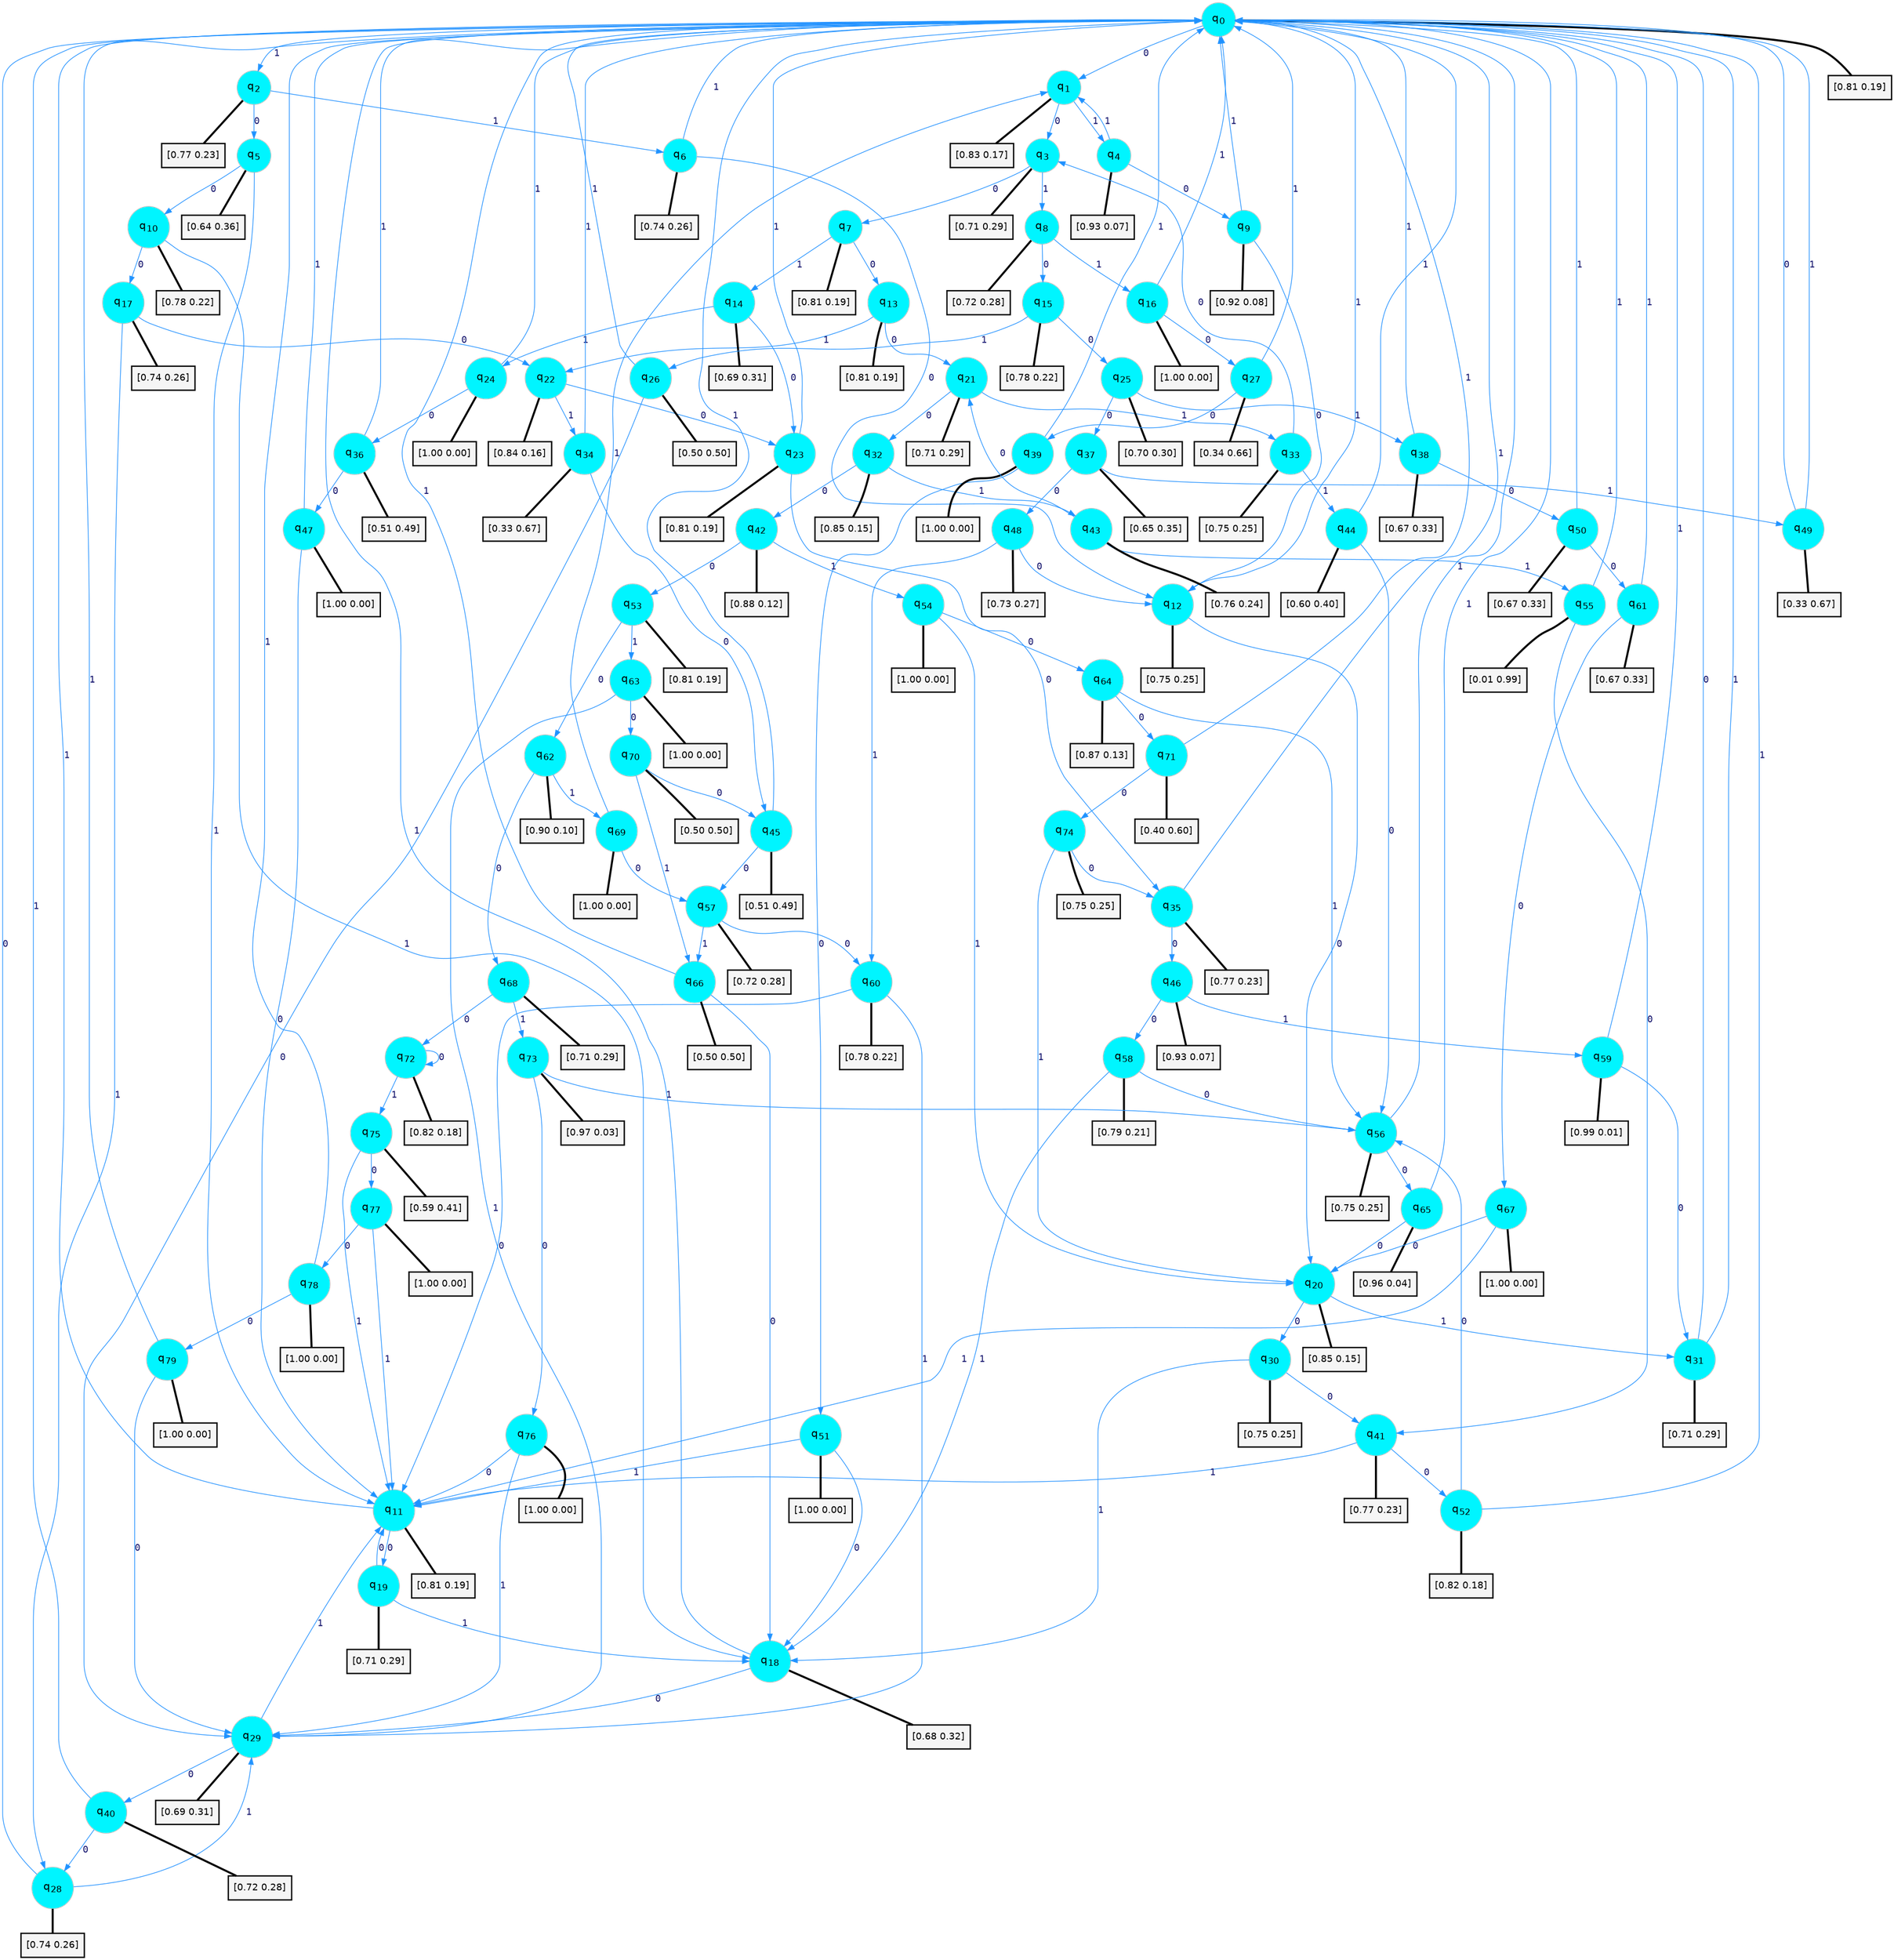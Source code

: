 digraph G {
graph [
bgcolor=transparent, dpi=300, rankdir=TD, size="40,25"];
node [
color=gray, fillcolor=turquoise1, fontcolor=black, fontname=Helvetica, fontsize=16, fontweight=bold, shape=circle, style=filled];
edge [
arrowsize=1, color=dodgerblue1, fontcolor=midnightblue, fontname=courier, fontweight=bold, penwidth=1, style=solid, weight=20];
0[label=<q<SUB>0</SUB>>];
1[label=<q<SUB>1</SUB>>];
2[label=<q<SUB>2</SUB>>];
3[label=<q<SUB>3</SUB>>];
4[label=<q<SUB>4</SUB>>];
5[label=<q<SUB>5</SUB>>];
6[label=<q<SUB>6</SUB>>];
7[label=<q<SUB>7</SUB>>];
8[label=<q<SUB>8</SUB>>];
9[label=<q<SUB>9</SUB>>];
10[label=<q<SUB>10</SUB>>];
11[label=<q<SUB>11</SUB>>];
12[label=<q<SUB>12</SUB>>];
13[label=<q<SUB>13</SUB>>];
14[label=<q<SUB>14</SUB>>];
15[label=<q<SUB>15</SUB>>];
16[label=<q<SUB>16</SUB>>];
17[label=<q<SUB>17</SUB>>];
18[label=<q<SUB>18</SUB>>];
19[label=<q<SUB>19</SUB>>];
20[label=<q<SUB>20</SUB>>];
21[label=<q<SUB>21</SUB>>];
22[label=<q<SUB>22</SUB>>];
23[label=<q<SUB>23</SUB>>];
24[label=<q<SUB>24</SUB>>];
25[label=<q<SUB>25</SUB>>];
26[label=<q<SUB>26</SUB>>];
27[label=<q<SUB>27</SUB>>];
28[label=<q<SUB>28</SUB>>];
29[label=<q<SUB>29</SUB>>];
30[label=<q<SUB>30</SUB>>];
31[label=<q<SUB>31</SUB>>];
32[label=<q<SUB>32</SUB>>];
33[label=<q<SUB>33</SUB>>];
34[label=<q<SUB>34</SUB>>];
35[label=<q<SUB>35</SUB>>];
36[label=<q<SUB>36</SUB>>];
37[label=<q<SUB>37</SUB>>];
38[label=<q<SUB>38</SUB>>];
39[label=<q<SUB>39</SUB>>];
40[label=<q<SUB>40</SUB>>];
41[label=<q<SUB>41</SUB>>];
42[label=<q<SUB>42</SUB>>];
43[label=<q<SUB>43</SUB>>];
44[label=<q<SUB>44</SUB>>];
45[label=<q<SUB>45</SUB>>];
46[label=<q<SUB>46</SUB>>];
47[label=<q<SUB>47</SUB>>];
48[label=<q<SUB>48</SUB>>];
49[label=<q<SUB>49</SUB>>];
50[label=<q<SUB>50</SUB>>];
51[label=<q<SUB>51</SUB>>];
52[label=<q<SUB>52</SUB>>];
53[label=<q<SUB>53</SUB>>];
54[label=<q<SUB>54</SUB>>];
55[label=<q<SUB>55</SUB>>];
56[label=<q<SUB>56</SUB>>];
57[label=<q<SUB>57</SUB>>];
58[label=<q<SUB>58</SUB>>];
59[label=<q<SUB>59</SUB>>];
60[label=<q<SUB>60</SUB>>];
61[label=<q<SUB>61</SUB>>];
62[label=<q<SUB>62</SUB>>];
63[label=<q<SUB>63</SUB>>];
64[label=<q<SUB>64</SUB>>];
65[label=<q<SUB>65</SUB>>];
66[label=<q<SUB>66</SUB>>];
67[label=<q<SUB>67</SUB>>];
68[label=<q<SUB>68</SUB>>];
69[label=<q<SUB>69</SUB>>];
70[label=<q<SUB>70</SUB>>];
71[label=<q<SUB>71</SUB>>];
72[label=<q<SUB>72</SUB>>];
73[label=<q<SUB>73</SUB>>];
74[label=<q<SUB>74</SUB>>];
75[label=<q<SUB>75</SUB>>];
76[label=<q<SUB>76</SUB>>];
77[label=<q<SUB>77</SUB>>];
78[label=<q<SUB>78</SUB>>];
79[label=<q<SUB>79</SUB>>];
80[label="[0.81 0.19]", shape=box,fontcolor=black, fontname=Helvetica, fontsize=14, penwidth=2, fillcolor=whitesmoke,color=black];
81[label="[0.83 0.17]", shape=box,fontcolor=black, fontname=Helvetica, fontsize=14, penwidth=2, fillcolor=whitesmoke,color=black];
82[label="[0.77 0.23]", shape=box,fontcolor=black, fontname=Helvetica, fontsize=14, penwidth=2, fillcolor=whitesmoke,color=black];
83[label="[0.71 0.29]", shape=box,fontcolor=black, fontname=Helvetica, fontsize=14, penwidth=2, fillcolor=whitesmoke,color=black];
84[label="[0.93 0.07]", shape=box,fontcolor=black, fontname=Helvetica, fontsize=14, penwidth=2, fillcolor=whitesmoke,color=black];
85[label="[0.64 0.36]", shape=box,fontcolor=black, fontname=Helvetica, fontsize=14, penwidth=2, fillcolor=whitesmoke,color=black];
86[label="[0.74 0.26]", shape=box,fontcolor=black, fontname=Helvetica, fontsize=14, penwidth=2, fillcolor=whitesmoke,color=black];
87[label="[0.81 0.19]", shape=box,fontcolor=black, fontname=Helvetica, fontsize=14, penwidth=2, fillcolor=whitesmoke,color=black];
88[label="[0.72 0.28]", shape=box,fontcolor=black, fontname=Helvetica, fontsize=14, penwidth=2, fillcolor=whitesmoke,color=black];
89[label="[0.92 0.08]", shape=box,fontcolor=black, fontname=Helvetica, fontsize=14, penwidth=2, fillcolor=whitesmoke,color=black];
90[label="[0.78 0.22]", shape=box,fontcolor=black, fontname=Helvetica, fontsize=14, penwidth=2, fillcolor=whitesmoke,color=black];
91[label="[0.81 0.19]", shape=box,fontcolor=black, fontname=Helvetica, fontsize=14, penwidth=2, fillcolor=whitesmoke,color=black];
92[label="[0.75 0.25]", shape=box,fontcolor=black, fontname=Helvetica, fontsize=14, penwidth=2, fillcolor=whitesmoke,color=black];
93[label="[0.81 0.19]", shape=box,fontcolor=black, fontname=Helvetica, fontsize=14, penwidth=2, fillcolor=whitesmoke,color=black];
94[label="[0.69 0.31]", shape=box,fontcolor=black, fontname=Helvetica, fontsize=14, penwidth=2, fillcolor=whitesmoke,color=black];
95[label="[0.78 0.22]", shape=box,fontcolor=black, fontname=Helvetica, fontsize=14, penwidth=2, fillcolor=whitesmoke,color=black];
96[label="[1.00 0.00]", shape=box,fontcolor=black, fontname=Helvetica, fontsize=14, penwidth=2, fillcolor=whitesmoke,color=black];
97[label="[0.74 0.26]", shape=box,fontcolor=black, fontname=Helvetica, fontsize=14, penwidth=2, fillcolor=whitesmoke,color=black];
98[label="[0.68 0.32]", shape=box,fontcolor=black, fontname=Helvetica, fontsize=14, penwidth=2, fillcolor=whitesmoke,color=black];
99[label="[0.71 0.29]", shape=box,fontcolor=black, fontname=Helvetica, fontsize=14, penwidth=2, fillcolor=whitesmoke,color=black];
100[label="[0.85 0.15]", shape=box,fontcolor=black, fontname=Helvetica, fontsize=14, penwidth=2, fillcolor=whitesmoke,color=black];
101[label="[0.71 0.29]", shape=box,fontcolor=black, fontname=Helvetica, fontsize=14, penwidth=2, fillcolor=whitesmoke,color=black];
102[label="[0.84 0.16]", shape=box,fontcolor=black, fontname=Helvetica, fontsize=14, penwidth=2, fillcolor=whitesmoke,color=black];
103[label="[0.81 0.19]", shape=box,fontcolor=black, fontname=Helvetica, fontsize=14, penwidth=2, fillcolor=whitesmoke,color=black];
104[label="[1.00 0.00]", shape=box,fontcolor=black, fontname=Helvetica, fontsize=14, penwidth=2, fillcolor=whitesmoke,color=black];
105[label="[0.70 0.30]", shape=box,fontcolor=black, fontname=Helvetica, fontsize=14, penwidth=2, fillcolor=whitesmoke,color=black];
106[label="[0.50 0.50]", shape=box,fontcolor=black, fontname=Helvetica, fontsize=14, penwidth=2, fillcolor=whitesmoke,color=black];
107[label="[0.34 0.66]", shape=box,fontcolor=black, fontname=Helvetica, fontsize=14, penwidth=2, fillcolor=whitesmoke,color=black];
108[label="[0.74 0.26]", shape=box,fontcolor=black, fontname=Helvetica, fontsize=14, penwidth=2, fillcolor=whitesmoke,color=black];
109[label="[0.69 0.31]", shape=box,fontcolor=black, fontname=Helvetica, fontsize=14, penwidth=2, fillcolor=whitesmoke,color=black];
110[label="[0.75 0.25]", shape=box,fontcolor=black, fontname=Helvetica, fontsize=14, penwidth=2, fillcolor=whitesmoke,color=black];
111[label="[0.71 0.29]", shape=box,fontcolor=black, fontname=Helvetica, fontsize=14, penwidth=2, fillcolor=whitesmoke,color=black];
112[label="[0.85 0.15]", shape=box,fontcolor=black, fontname=Helvetica, fontsize=14, penwidth=2, fillcolor=whitesmoke,color=black];
113[label="[0.75 0.25]", shape=box,fontcolor=black, fontname=Helvetica, fontsize=14, penwidth=2, fillcolor=whitesmoke,color=black];
114[label="[0.33 0.67]", shape=box,fontcolor=black, fontname=Helvetica, fontsize=14, penwidth=2, fillcolor=whitesmoke,color=black];
115[label="[0.77 0.23]", shape=box,fontcolor=black, fontname=Helvetica, fontsize=14, penwidth=2, fillcolor=whitesmoke,color=black];
116[label="[0.51 0.49]", shape=box,fontcolor=black, fontname=Helvetica, fontsize=14, penwidth=2, fillcolor=whitesmoke,color=black];
117[label="[0.65 0.35]", shape=box,fontcolor=black, fontname=Helvetica, fontsize=14, penwidth=2, fillcolor=whitesmoke,color=black];
118[label="[0.67 0.33]", shape=box,fontcolor=black, fontname=Helvetica, fontsize=14, penwidth=2, fillcolor=whitesmoke,color=black];
119[label="[1.00 0.00]", shape=box,fontcolor=black, fontname=Helvetica, fontsize=14, penwidth=2, fillcolor=whitesmoke,color=black];
120[label="[0.72 0.28]", shape=box,fontcolor=black, fontname=Helvetica, fontsize=14, penwidth=2, fillcolor=whitesmoke,color=black];
121[label="[0.77 0.23]", shape=box,fontcolor=black, fontname=Helvetica, fontsize=14, penwidth=2, fillcolor=whitesmoke,color=black];
122[label="[0.88 0.12]", shape=box,fontcolor=black, fontname=Helvetica, fontsize=14, penwidth=2, fillcolor=whitesmoke,color=black];
123[label="[0.76 0.24]", shape=box,fontcolor=black, fontname=Helvetica, fontsize=14, penwidth=2, fillcolor=whitesmoke,color=black];
124[label="[0.60 0.40]", shape=box,fontcolor=black, fontname=Helvetica, fontsize=14, penwidth=2, fillcolor=whitesmoke,color=black];
125[label="[0.51 0.49]", shape=box,fontcolor=black, fontname=Helvetica, fontsize=14, penwidth=2, fillcolor=whitesmoke,color=black];
126[label="[0.93 0.07]", shape=box,fontcolor=black, fontname=Helvetica, fontsize=14, penwidth=2, fillcolor=whitesmoke,color=black];
127[label="[1.00 0.00]", shape=box,fontcolor=black, fontname=Helvetica, fontsize=14, penwidth=2, fillcolor=whitesmoke,color=black];
128[label="[0.73 0.27]", shape=box,fontcolor=black, fontname=Helvetica, fontsize=14, penwidth=2, fillcolor=whitesmoke,color=black];
129[label="[0.33 0.67]", shape=box,fontcolor=black, fontname=Helvetica, fontsize=14, penwidth=2, fillcolor=whitesmoke,color=black];
130[label="[0.67 0.33]", shape=box,fontcolor=black, fontname=Helvetica, fontsize=14, penwidth=2, fillcolor=whitesmoke,color=black];
131[label="[1.00 0.00]", shape=box,fontcolor=black, fontname=Helvetica, fontsize=14, penwidth=2, fillcolor=whitesmoke,color=black];
132[label="[0.82 0.18]", shape=box,fontcolor=black, fontname=Helvetica, fontsize=14, penwidth=2, fillcolor=whitesmoke,color=black];
133[label="[0.81 0.19]", shape=box,fontcolor=black, fontname=Helvetica, fontsize=14, penwidth=2, fillcolor=whitesmoke,color=black];
134[label="[1.00 0.00]", shape=box,fontcolor=black, fontname=Helvetica, fontsize=14, penwidth=2, fillcolor=whitesmoke,color=black];
135[label="[0.01 0.99]", shape=box,fontcolor=black, fontname=Helvetica, fontsize=14, penwidth=2, fillcolor=whitesmoke,color=black];
136[label="[0.75 0.25]", shape=box,fontcolor=black, fontname=Helvetica, fontsize=14, penwidth=2, fillcolor=whitesmoke,color=black];
137[label="[0.72 0.28]", shape=box,fontcolor=black, fontname=Helvetica, fontsize=14, penwidth=2, fillcolor=whitesmoke,color=black];
138[label="[0.79 0.21]", shape=box,fontcolor=black, fontname=Helvetica, fontsize=14, penwidth=2, fillcolor=whitesmoke,color=black];
139[label="[0.99 0.01]", shape=box,fontcolor=black, fontname=Helvetica, fontsize=14, penwidth=2, fillcolor=whitesmoke,color=black];
140[label="[0.78 0.22]", shape=box,fontcolor=black, fontname=Helvetica, fontsize=14, penwidth=2, fillcolor=whitesmoke,color=black];
141[label="[0.67 0.33]", shape=box,fontcolor=black, fontname=Helvetica, fontsize=14, penwidth=2, fillcolor=whitesmoke,color=black];
142[label="[0.90 0.10]", shape=box,fontcolor=black, fontname=Helvetica, fontsize=14, penwidth=2, fillcolor=whitesmoke,color=black];
143[label="[1.00 0.00]", shape=box,fontcolor=black, fontname=Helvetica, fontsize=14, penwidth=2, fillcolor=whitesmoke,color=black];
144[label="[0.87 0.13]", shape=box,fontcolor=black, fontname=Helvetica, fontsize=14, penwidth=2, fillcolor=whitesmoke,color=black];
145[label="[0.96 0.04]", shape=box,fontcolor=black, fontname=Helvetica, fontsize=14, penwidth=2, fillcolor=whitesmoke,color=black];
146[label="[0.50 0.50]", shape=box,fontcolor=black, fontname=Helvetica, fontsize=14, penwidth=2, fillcolor=whitesmoke,color=black];
147[label="[1.00 0.00]", shape=box,fontcolor=black, fontname=Helvetica, fontsize=14, penwidth=2, fillcolor=whitesmoke,color=black];
148[label="[0.71 0.29]", shape=box,fontcolor=black, fontname=Helvetica, fontsize=14, penwidth=2, fillcolor=whitesmoke,color=black];
149[label="[1.00 0.00]", shape=box,fontcolor=black, fontname=Helvetica, fontsize=14, penwidth=2, fillcolor=whitesmoke,color=black];
150[label="[0.50 0.50]", shape=box,fontcolor=black, fontname=Helvetica, fontsize=14, penwidth=2, fillcolor=whitesmoke,color=black];
151[label="[0.40 0.60]", shape=box,fontcolor=black, fontname=Helvetica, fontsize=14, penwidth=2, fillcolor=whitesmoke,color=black];
152[label="[0.82 0.18]", shape=box,fontcolor=black, fontname=Helvetica, fontsize=14, penwidth=2, fillcolor=whitesmoke,color=black];
153[label="[0.97 0.03]", shape=box,fontcolor=black, fontname=Helvetica, fontsize=14, penwidth=2, fillcolor=whitesmoke,color=black];
154[label="[0.75 0.25]", shape=box,fontcolor=black, fontname=Helvetica, fontsize=14, penwidth=2, fillcolor=whitesmoke,color=black];
155[label="[0.59 0.41]", shape=box,fontcolor=black, fontname=Helvetica, fontsize=14, penwidth=2, fillcolor=whitesmoke,color=black];
156[label="[1.00 0.00]", shape=box,fontcolor=black, fontname=Helvetica, fontsize=14, penwidth=2, fillcolor=whitesmoke,color=black];
157[label="[1.00 0.00]", shape=box,fontcolor=black, fontname=Helvetica, fontsize=14, penwidth=2, fillcolor=whitesmoke,color=black];
158[label="[1.00 0.00]", shape=box,fontcolor=black, fontname=Helvetica, fontsize=14, penwidth=2, fillcolor=whitesmoke,color=black];
159[label="[1.00 0.00]", shape=box,fontcolor=black, fontname=Helvetica, fontsize=14, penwidth=2, fillcolor=whitesmoke,color=black];
0->1 [label=0];
0->2 [label=1];
0->80 [arrowhead=none, penwidth=3,color=black];
1->3 [label=0];
1->4 [label=1];
1->81 [arrowhead=none, penwidth=3,color=black];
2->5 [label=0];
2->6 [label=1];
2->82 [arrowhead=none, penwidth=3,color=black];
3->7 [label=0];
3->8 [label=1];
3->83 [arrowhead=none, penwidth=3,color=black];
4->9 [label=0];
4->1 [label=1];
4->84 [arrowhead=none, penwidth=3,color=black];
5->10 [label=0];
5->11 [label=1];
5->85 [arrowhead=none, penwidth=3,color=black];
6->12 [label=0];
6->0 [label=1];
6->86 [arrowhead=none, penwidth=3,color=black];
7->13 [label=0];
7->14 [label=1];
7->87 [arrowhead=none, penwidth=3,color=black];
8->15 [label=0];
8->16 [label=1];
8->88 [arrowhead=none, penwidth=3,color=black];
9->12 [label=0];
9->0 [label=1];
9->89 [arrowhead=none, penwidth=3,color=black];
10->17 [label=0];
10->18 [label=1];
10->90 [arrowhead=none, penwidth=3,color=black];
11->19 [label=0];
11->0 [label=1];
11->91 [arrowhead=none, penwidth=3,color=black];
12->20 [label=0];
12->0 [label=1];
12->92 [arrowhead=none, penwidth=3,color=black];
13->21 [label=0];
13->22 [label=1];
13->93 [arrowhead=none, penwidth=3,color=black];
14->23 [label=0];
14->24 [label=1];
14->94 [arrowhead=none, penwidth=3,color=black];
15->25 [label=0];
15->26 [label=1];
15->95 [arrowhead=none, penwidth=3,color=black];
16->27 [label=0];
16->0 [label=1];
16->96 [arrowhead=none, penwidth=3,color=black];
17->22 [label=0];
17->28 [label=1];
17->97 [arrowhead=none, penwidth=3,color=black];
18->29 [label=0];
18->0 [label=1];
18->98 [arrowhead=none, penwidth=3,color=black];
19->11 [label=0];
19->18 [label=1];
19->99 [arrowhead=none, penwidth=3,color=black];
20->30 [label=0];
20->31 [label=1];
20->100 [arrowhead=none, penwidth=3,color=black];
21->32 [label=0];
21->33 [label=1];
21->101 [arrowhead=none, penwidth=3,color=black];
22->23 [label=0];
22->34 [label=1];
22->102 [arrowhead=none, penwidth=3,color=black];
23->35 [label=0];
23->0 [label=1];
23->103 [arrowhead=none, penwidth=3,color=black];
24->36 [label=0];
24->0 [label=1];
24->104 [arrowhead=none, penwidth=3,color=black];
25->37 [label=0];
25->38 [label=1];
25->105 [arrowhead=none, penwidth=3,color=black];
26->29 [label=0];
26->0 [label=1];
26->106 [arrowhead=none, penwidth=3,color=black];
27->39 [label=0];
27->0 [label=1];
27->107 [arrowhead=none, penwidth=3,color=black];
28->0 [label=0];
28->29 [label=1];
28->108 [arrowhead=none, penwidth=3,color=black];
29->40 [label=0];
29->11 [label=1];
29->109 [arrowhead=none, penwidth=3,color=black];
30->41 [label=0];
30->18 [label=1];
30->110 [arrowhead=none, penwidth=3,color=black];
31->0 [label=0];
31->0 [label=1];
31->111 [arrowhead=none, penwidth=3,color=black];
32->42 [label=0];
32->43 [label=1];
32->112 [arrowhead=none, penwidth=3,color=black];
33->3 [label=0];
33->44 [label=1];
33->113 [arrowhead=none, penwidth=3,color=black];
34->45 [label=0];
34->0 [label=1];
34->114 [arrowhead=none, penwidth=3,color=black];
35->46 [label=0];
35->0 [label=1];
35->115 [arrowhead=none, penwidth=3,color=black];
36->47 [label=0];
36->0 [label=1];
36->116 [arrowhead=none, penwidth=3,color=black];
37->48 [label=0];
37->49 [label=1];
37->117 [arrowhead=none, penwidth=3,color=black];
38->50 [label=0];
38->0 [label=1];
38->118 [arrowhead=none, penwidth=3,color=black];
39->51 [label=0];
39->0 [label=1];
39->119 [arrowhead=none, penwidth=3,color=black];
40->28 [label=0];
40->0 [label=1];
40->120 [arrowhead=none, penwidth=3,color=black];
41->52 [label=0];
41->11 [label=1];
41->121 [arrowhead=none, penwidth=3,color=black];
42->53 [label=0];
42->54 [label=1];
42->122 [arrowhead=none, penwidth=3,color=black];
43->21 [label=0];
43->55 [label=1];
43->123 [arrowhead=none, penwidth=3,color=black];
44->56 [label=0];
44->0 [label=1];
44->124 [arrowhead=none, penwidth=3,color=black];
45->57 [label=0];
45->0 [label=1];
45->125 [arrowhead=none, penwidth=3,color=black];
46->58 [label=0];
46->59 [label=1];
46->126 [arrowhead=none, penwidth=3,color=black];
47->11 [label=0];
47->0 [label=1];
47->127 [arrowhead=none, penwidth=3,color=black];
48->12 [label=0];
48->60 [label=1];
48->128 [arrowhead=none, penwidth=3,color=black];
49->0 [label=0];
49->0 [label=1];
49->129 [arrowhead=none, penwidth=3,color=black];
50->61 [label=0];
50->0 [label=1];
50->130 [arrowhead=none, penwidth=3,color=black];
51->18 [label=0];
51->11 [label=1];
51->131 [arrowhead=none, penwidth=3,color=black];
52->56 [label=0];
52->0 [label=1];
52->132 [arrowhead=none, penwidth=3,color=black];
53->62 [label=0];
53->63 [label=1];
53->133 [arrowhead=none, penwidth=3,color=black];
54->64 [label=0];
54->20 [label=1];
54->134 [arrowhead=none, penwidth=3,color=black];
55->41 [label=0];
55->0 [label=1];
55->135 [arrowhead=none, penwidth=3,color=black];
56->65 [label=0];
56->0 [label=1];
56->136 [arrowhead=none, penwidth=3,color=black];
57->60 [label=0];
57->66 [label=1];
57->137 [arrowhead=none, penwidth=3,color=black];
58->56 [label=0];
58->18 [label=1];
58->138 [arrowhead=none, penwidth=3,color=black];
59->31 [label=0];
59->0 [label=1];
59->139 [arrowhead=none, penwidth=3,color=black];
60->11 [label=0];
60->29 [label=1];
60->140 [arrowhead=none, penwidth=3,color=black];
61->67 [label=0];
61->0 [label=1];
61->141 [arrowhead=none, penwidth=3,color=black];
62->68 [label=0];
62->69 [label=1];
62->142 [arrowhead=none, penwidth=3,color=black];
63->70 [label=0];
63->29 [label=1];
63->143 [arrowhead=none, penwidth=3,color=black];
64->71 [label=0];
64->56 [label=1];
64->144 [arrowhead=none, penwidth=3,color=black];
65->20 [label=0];
65->0 [label=1];
65->145 [arrowhead=none, penwidth=3,color=black];
66->18 [label=0];
66->0 [label=1];
66->146 [arrowhead=none, penwidth=3,color=black];
67->20 [label=0];
67->11 [label=1];
67->147 [arrowhead=none, penwidth=3,color=black];
68->72 [label=0];
68->73 [label=1];
68->148 [arrowhead=none, penwidth=3,color=black];
69->57 [label=0];
69->1 [label=1];
69->149 [arrowhead=none, penwidth=3,color=black];
70->45 [label=0];
70->66 [label=1];
70->150 [arrowhead=none, penwidth=3,color=black];
71->74 [label=0];
71->0 [label=1];
71->151 [arrowhead=none, penwidth=3,color=black];
72->72 [label=0];
72->75 [label=1];
72->152 [arrowhead=none, penwidth=3,color=black];
73->76 [label=0];
73->56 [label=1];
73->153 [arrowhead=none, penwidth=3,color=black];
74->35 [label=0];
74->20 [label=1];
74->154 [arrowhead=none, penwidth=3,color=black];
75->77 [label=0];
75->11 [label=1];
75->155 [arrowhead=none, penwidth=3,color=black];
76->11 [label=0];
76->29 [label=1];
76->156 [arrowhead=none, penwidth=3,color=black];
77->78 [label=0];
77->11 [label=1];
77->157 [arrowhead=none, penwidth=3,color=black];
78->79 [label=0];
78->0 [label=1];
78->158 [arrowhead=none, penwidth=3,color=black];
79->29 [label=0];
79->0 [label=1];
79->159 [arrowhead=none, penwidth=3,color=black];
}
